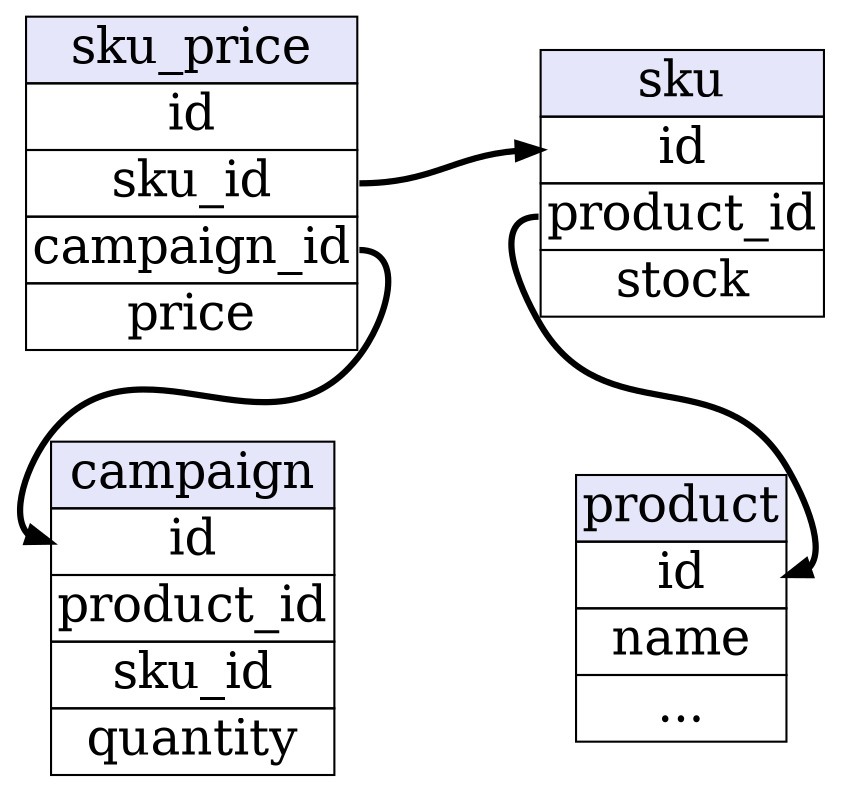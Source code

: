 digraph mdp {
    graph [nodesep=1 bgcolor=transparent];
    node [fontsize=24 shape=plaintext];
    edge [penwidth=3];

    p [label=<
       <table border="0" cellborder="1" cellspacing="0" align="left">
       <tr><td bgcolor="lavender">product</td></tr>
       <tr><td port="id">id</td></tr>
       <tr><td>name</td></tr>
       <tr><td>...</td></tr>
       </table>
    >];

    sku [label=<
       <table border="0" cellborder="1" cellspacing="0" align="left">
       <tr><td bgcolor="lavender">sku</td></tr>
       <tr><td port="id">id</td></tr>
       <tr><td port="product_id">product_id</td></tr>
       <tr><td>stock</td></tr>
       </table>
    >];

    c [label=<
         <table border="0" cellborder="1" cellspacing="0" align="left">
         <tr><td bgcolor="lavender">campaign</td></tr>
         <tr><td port="id">id</td></tr>
         <tr><td port="product_id">product_id</td></tr>
         <tr><td port="sku_id">sku_id</td></tr>
         <tr><td>quantity</td></tr>
         </table>
    >];

    sp [label=<
       <table border="0" cellborder="1" cellspacing="0" align="left">
       <tr><td bgcolor="lavender">sku_price</td></tr>
       <tr><td port="id">id</td></tr>
       <tr><td port="sku_id">sku_id</td></tr>
       <tr><td port="campaign_id">campaign_id</td></tr>
       <tr><td>price</td></tr>
       </table>
    >];


    sku:product_id -> p:id;
    sp:sku_id -> sku:id;
    sp:campaign_id -> c:id;
    {rank=min sku sp}
    {rank=same p c}
}

